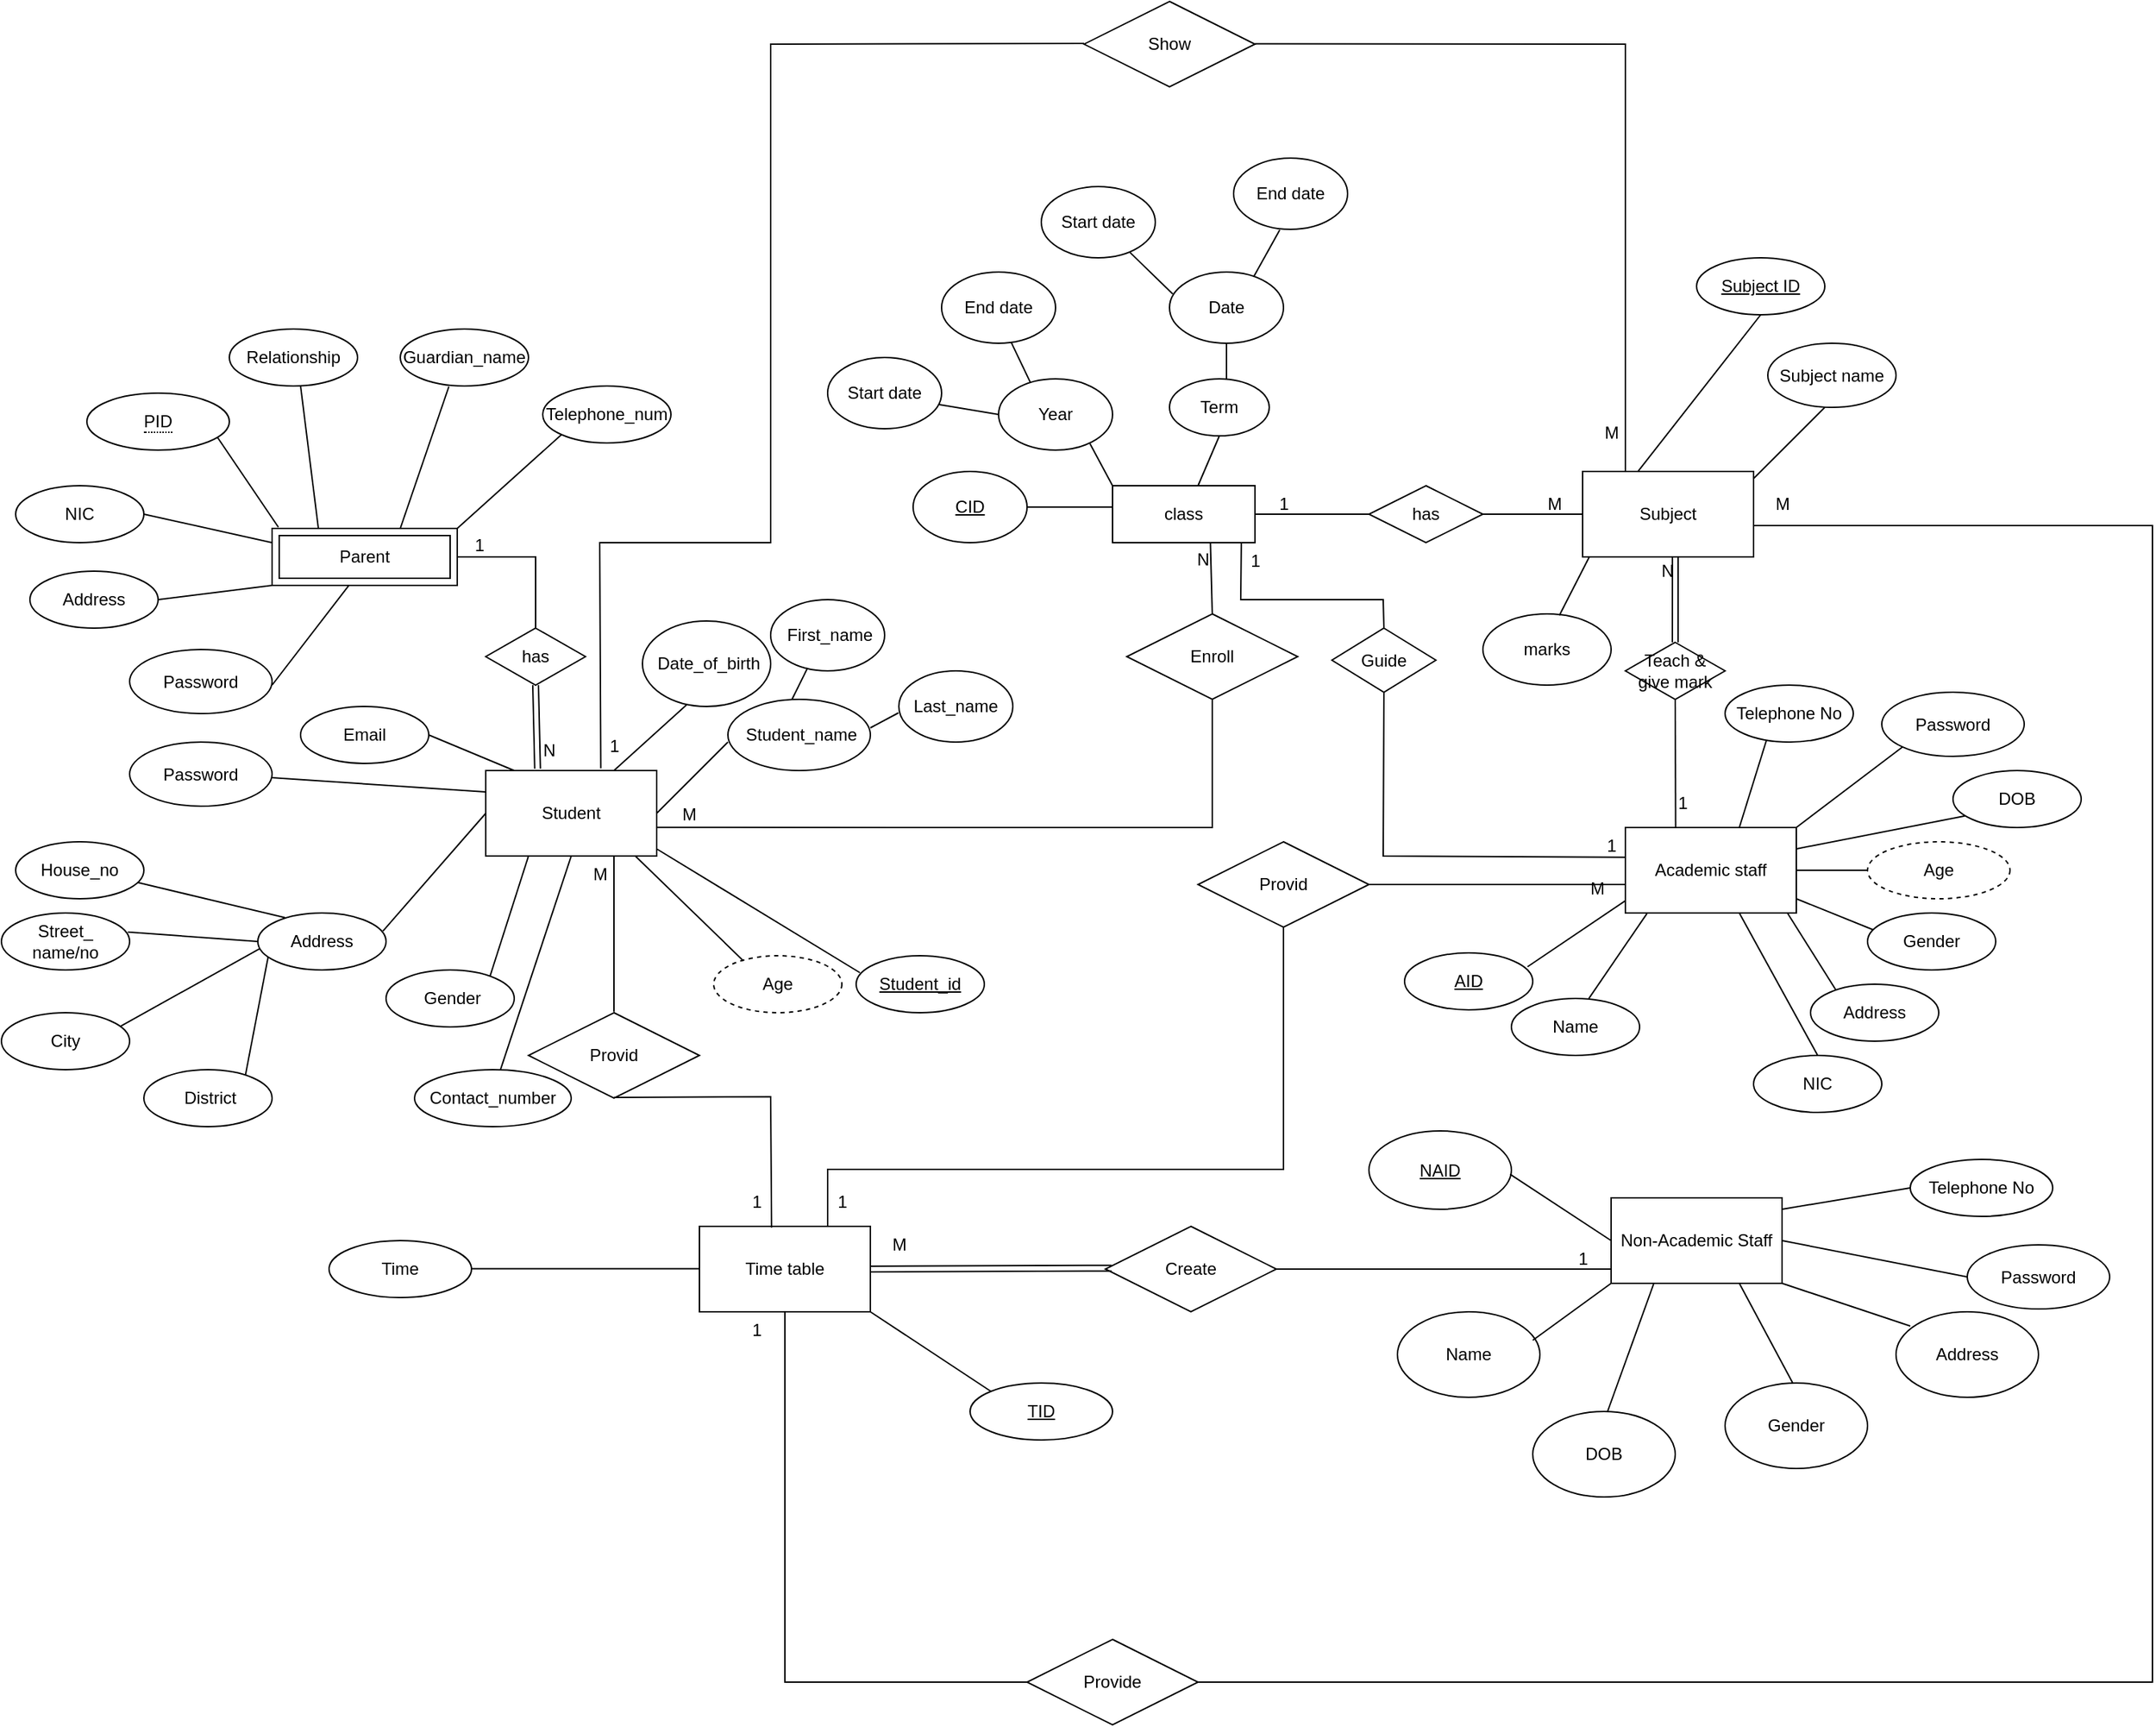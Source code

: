 <mxfile version="24.0.7" type="device">
  <diagram name="Page-1" id="YW4kbduUACCd_ylAxfzm">
    <mxGraphModel dx="1827" dy="1706" grid="1" gridSize="10" guides="1" tooltips="1" connect="1" arrows="1" fold="1" page="1" pageScale="1" pageWidth="827" pageHeight="1169" math="0" shadow="0">
      <root>
        <mxCell id="0" />
        <mxCell id="1" parent="0" />
        <mxCell id="uYVosKpST3AzjdCSCV1S-1" value="Student" style="rounded=0;whiteSpace=wrap;html=1;" parent="1" vertex="1">
          <mxGeometry x="160" y="280" width="120" height="60" as="geometry" />
        </mxCell>
        <mxCell id="uYVosKpST3AzjdCSCV1S-2" value="&amp;nbsp;Date_of_birth" style="ellipse;whiteSpace=wrap;html=1;" parent="1" vertex="1">
          <mxGeometry x="270" y="175" width="90" height="60" as="geometry" />
        </mxCell>
        <mxCell id="uYVosKpST3AzjdCSCV1S-3" value="&amp;nbsp;Student_name" style="ellipse;whiteSpace=wrap;html=1;" parent="1" vertex="1">
          <mxGeometry x="330" y="230" width="100" height="50" as="geometry" />
        </mxCell>
        <mxCell id="uYVosKpST3AzjdCSCV1S-4" value="&amp;nbsp;First_name" style="ellipse;whiteSpace=wrap;html=1;" parent="1" vertex="1">
          <mxGeometry x="360" y="160" width="80" height="50" as="geometry" />
        </mxCell>
        <mxCell id="uYVosKpST3AzjdCSCV1S-5" value=" Last_name" style="ellipse;whiteSpace=wrap;html=1;" parent="1" vertex="1">
          <mxGeometry x="450" y="210" width="80" height="50" as="geometry" />
        </mxCell>
        <mxCell id="uYVosKpST3AzjdCSCV1S-6" value="&lt;u&gt;Student_id&lt;/u&gt;" style="ellipse;whiteSpace=wrap;html=1;" parent="1" vertex="1">
          <mxGeometry x="420" y="410" width="90" height="40" as="geometry" />
        </mxCell>
        <mxCell id="uYVosKpST3AzjdCSCV1S-7" value=" Age" style="ellipse;whiteSpace=wrap;html=1;align=center;dashed=1;" parent="1" vertex="1">
          <mxGeometry x="320" y="410" width="90" height="40" as="geometry" />
        </mxCell>
        <mxCell id="uYVosKpST3AzjdCSCV1S-9" value=" Contact_number" style="ellipse;whiteSpace=wrap;html=1;" parent="1" vertex="1">
          <mxGeometry x="110" y="490" width="110" height="40" as="geometry" />
        </mxCell>
        <mxCell id="uYVosKpST3AzjdCSCV1S-10" value="&amp;nbsp;Gender" style="ellipse;whiteSpace=wrap;html=1;" parent="1" vertex="1">
          <mxGeometry x="90" y="420" width="90" height="40" as="geometry" />
        </mxCell>
        <mxCell id="uYVosKpST3AzjdCSCV1S-11" value=" Address" style="ellipse;whiteSpace=wrap;html=1;" parent="1" vertex="1">
          <mxGeometry y="380" width="90" height="40" as="geometry" />
        </mxCell>
        <mxCell id="uYVosKpST3AzjdCSCV1S-12" value="Email" style="ellipse;whiteSpace=wrap;html=1;" parent="1" vertex="1">
          <mxGeometry x="30" y="235" width="90" height="40" as="geometry" />
        </mxCell>
        <mxCell id="uYVosKpST3AzjdCSCV1S-13" value="&amp;nbsp;District" style="ellipse;whiteSpace=wrap;html=1;" parent="1" vertex="1">
          <mxGeometry x="-80" y="490" width="90" height="40" as="geometry" />
        </mxCell>
        <mxCell id="uYVosKpST3AzjdCSCV1S-14" value=" City" style="ellipse;whiteSpace=wrap;html=1;" parent="1" vertex="1">
          <mxGeometry x="-180" y="450" width="90" height="40" as="geometry" />
        </mxCell>
        <mxCell id="uYVosKpST3AzjdCSCV1S-15" value="  Street_&lt;br/&gt; name/no" style="ellipse;whiteSpace=wrap;html=1;" parent="1" vertex="1">
          <mxGeometry x="-180" y="380" width="90" height="40" as="geometry" />
        </mxCell>
        <mxCell id="uYVosKpST3AzjdCSCV1S-16" value="  House_no" style="ellipse;whiteSpace=wrap;html=1;" parent="1" vertex="1">
          <mxGeometry x="-170" y="330" width="90" height="40" as="geometry" />
        </mxCell>
        <mxCell id="uYVosKpST3AzjdCSCV1S-17" value="" style="endArrow=none;html=1;rounded=0;" parent="1" edge="1">
          <mxGeometry width="50" height="50" relative="1" as="geometry">
            <mxPoint x="280" y="310" as="sourcePoint" />
            <mxPoint x="330" y="260" as="targetPoint" />
          </mxGeometry>
        </mxCell>
        <mxCell id="uYVosKpST3AzjdCSCV1S-18" value="" style="endArrow=none;html=1;rounded=0;entryX=0.324;entryY=0.959;entryDx=0;entryDy=0;entryPerimeter=0;" parent="1" target="uYVosKpST3AzjdCSCV1S-4" edge="1">
          <mxGeometry width="50" height="50" relative="1" as="geometry">
            <mxPoint x="375" y="230" as="sourcePoint" />
            <mxPoint x="425" y="180" as="targetPoint" />
          </mxGeometry>
        </mxCell>
        <mxCell id="uYVosKpST3AzjdCSCV1S-19" value="" style="endArrow=none;html=1;rounded=0;entryX=-0.004;entryY=0.59;entryDx=0;entryDy=0;entryPerimeter=0;" parent="1" target="uYVosKpST3AzjdCSCV1S-5" edge="1">
          <mxGeometry width="50" height="50" relative="1" as="geometry">
            <mxPoint x="430" y="250" as="sourcePoint" />
            <mxPoint x="480" y="200" as="targetPoint" />
            <Array as="points">
              <mxPoint x="430" y="250" />
            </Array>
          </mxGeometry>
        </mxCell>
        <mxCell id="uYVosKpST3AzjdCSCV1S-20" value="" style="endArrow=none;html=1;rounded=0;entryX=0.344;entryY=0.981;entryDx=0;entryDy=0;entryPerimeter=0;" parent="1" target="uYVosKpST3AzjdCSCV1S-2" edge="1">
          <mxGeometry width="50" height="50" relative="1" as="geometry">
            <mxPoint x="250" y="280" as="sourcePoint" />
            <mxPoint x="300" y="230" as="targetPoint" />
          </mxGeometry>
        </mxCell>
        <mxCell id="uYVosKpST3AzjdCSCV1S-21" value="" style="endArrow=none;html=1;rounded=0;entryX=0.029;entryY=0.297;entryDx=0;entryDy=0;entryPerimeter=0;" parent="1" target="uYVosKpST3AzjdCSCV1S-6" edge="1">
          <mxGeometry width="50" height="50" relative="1" as="geometry">
            <mxPoint x="280" y="335" as="sourcePoint" />
            <mxPoint x="330" y="285" as="targetPoint" />
          </mxGeometry>
        </mxCell>
        <mxCell id="uYVosKpST3AzjdCSCV1S-22" value="" style="endArrow=none;html=1;rounded=0;entryX=0.232;entryY=0.09;entryDx=0;entryDy=0;entryPerimeter=0;" parent="1" target="uYVosKpST3AzjdCSCV1S-7" edge="1">
          <mxGeometry width="50" height="50" relative="1" as="geometry">
            <mxPoint x="265" y="340" as="sourcePoint" />
            <mxPoint x="305" y="400" as="targetPoint" />
          </mxGeometry>
        </mxCell>
        <mxCell id="uYVosKpST3AzjdCSCV1S-23" value="" style="endArrow=none;html=1;rounded=0;entryX=0.548;entryY=0.004;entryDx=0;entryDy=0;entryPerimeter=0;" parent="1" target="uYVosKpST3AzjdCSCV1S-9" edge="1">
          <mxGeometry width="50" height="50" relative="1" as="geometry">
            <mxPoint x="220" y="340" as="sourcePoint" />
            <mxPoint x="270" y="290" as="targetPoint" />
          </mxGeometry>
        </mxCell>
        <mxCell id="uYVosKpST3AzjdCSCV1S-25" value="" style="endArrow=none;html=1;rounded=0;entryX=0;entryY=0.5;entryDx=0;entryDy=0;exitX=0.976;exitY=0.317;exitDx=0;exitDy=0;exitPerimeter=0;" parent="1" source="uYVosKpST3AzjdCSCV1S-11" target="uYVosKpST3AzjdCSCV1S-1" edge="1">
          <mxGeometry width="50" height="50" relative="1" as="geometry">
            <mxPoint x="90" y="350" as="sourcePoint" />
            <mxPoint x="140" y="300" as="targetPoint" />
          </mxGeometry>
        </mxCell>
        <mxCell id="uYVosKpST3AzjdCSCV1S-26" value="" style="endArrow=none;html=1;rounded=0;exitX=0.812;exitY=0.103;exitDx=0;exitDy=0;exitPerimeter=0;" parent="1" source="uYVosKpST3AzjdCSCV1S-10" edge="1">
          <mxGeometry width="50" height="50" relative="1" as="geometry">
            <mxPoint x="140" y="390" as="sourcePoint" />
            <mxPoint x="190" y="340" as="targetPoint" />
          </mxGeometry>
        </mxCell>
        <mxCell id="uYVosKpST3AzjdCSCV1S-27" value="" style="endArrow=none;html=1;rounded=0;entryX=1;entryY=0.5;entryDx=0;entryDy=0;" parent="1" target="uYVosKpST3AzjdCSCV1S-12" edge="1">
          <mxGeometry width="50" height="50" relative="1" as="geometry">
            <mxPoint x="180" y="280" as="sourcePoint" />
            <mxPoint x="230" y="230" as="targetPoint" />
          </mxGeometry>
        </mxCell>
        <mxCell id="uYVosKpST3AzjdCSCV1S-28" value="" style="endArrow=none;html=1;rounded=0;exitX=0.792;exitY=0.099;exitDx=0;exitDy=0;exitPerimeter=0;entryX=0.08;entryY=0.774;entryDx=0;entryDy=0;entryPerimeter=0;" parent="1" source="uYVosKpST3AzjdCSCV1S-13" target="uYVosKpST3AzjdCSCV1S-11" edge="1">
          <mxGeometry width="50" height="50" relative="1" as="geometry">
            <mxPoint x="-30" y="420" as="sourcePoint" />
            <mxPoint x="20" y="370" as="targetPoint" />
          </mxGeometry>
        </mxCell>
        <mxCell id="uYVosKpST3AzjdCSCV1S-29" value="" style="endArrow=none;html=1;rounded=0;entryX=0.012;entryY=0.631;entryDx=0;entryDy=0;entryPerimeter=0;exitX=0.931;exitY=0.235;exitDx=0;exitDy=0;exitPerimeter=0;" parent="1" source="uYVosKpST3AzjdCSCV1S-14" target="uYVosKpST3AzjdCSCV1S-11" edge="1">
          <mxGeometry width="50" height="50" relative="1" as="geometry">
            <mxPoint x="-70" y="400" as="sourcePoint" />
            <mxPoint x="-20" y="350" as="targetPoint" />
          </mxGeometry>
        </mxCell>
        <mxCell id="uYVosKpST3AzjdCSCV1S-31" value="" style="endArrow=none;html=1;rounded=0;entryX=0.212;entryY=0.082;entryDx=0;entryDy=0;entryPerimeter=0;exitX=0.949;exitY=0.713;exitDx=0;exitDy=0;exitPerimeter=0;" parent="1" source="uYVosKpST3AzjdCSCV1S-16" target="uYVosKpST3AzjdCSCV1S-11" edge="1">
          <mxGeometry width="50" height="50" relative="1" as="geometry">
            <mxPoint x="-20" y="300" as="sourcePoint" />
            <mxPoint x="30" y="250" as="targetPoint" />
          </mxGeometry>
        </mxCell>
        <mxCell id="uYVosKpST3AzjdCSCV1S-32" value="Parent" style="shape=ext;margin=3;double=1;whiteSpace=wrap;html=1;align=center;" parent="1" vertex="1">
          <mxGeometry x="10" y="110" width="130" height="40" as="geometry" />
        </mxCell>
        <mxCell id="uYVosKpST3AzjdCSCV1S-33" value=" Address" style="ellipse;whiteSpace=wrap;html=1;" parent="1" vertex="1">
          <mxGeometry x="-160" y="140" width="90" height="40" as="geometry" />
        </mxCell>
        <mxCell id="uYVosKpST3AzjdCSCV1S-34" value=" NIC" style="ellipse;whiteSpace=wrap;html=1;" parent="1" vertex="1">
          <mxGeometry x="-170" y="80" width="90" height="40" as="geometry" />
        </mxCell>
        <mxCell id="uYVosKpST3AzjdCSCV1S-36" value=" Relationship" style="ellipse;whiteSpace=wrap;html=1;" parent="1" vertex="1">
          <mxGeometry x="-20" y="-30" width="90" height="40" as="geometry" />
        </mxCell>
        <mxCell id="uYVosKpST3AzjdCSCV1S-37" value=" Guardian_name" style="ellipse;whiteSpace=wrap;html=1;" parent="1" vertex="1">
          <mxGeometry x="100" y="-30" width="90" height="40" as="geometry" />
        </mxCell>
        <mxCell id="uYVosKpST3AzjdCSCV1S-38" value=" Telephone_num" style="ellipse;whiteSpace=wrap;html=1;" parent="1" vertex="1">
          <mxGeometry x="200" y="10" width="90" height="40" as="geometry" />
        </mxCell>
        <mxCell id="uYVosKpST3AzjdCSCV1S-39" value="" style="endArrow=none;html=1;rounded=0;entryX=0;entryY=1;entryDx=0;entryDy=0;" parent="1" target="uYVosKpST3AzjdCSCV1S-32" edge="1">
          <mxGeometry width="50" height="50" relative="1" as="geometry">
            <mxPoint x="-70" y="160" as="sourcePoint" />
            <mxPoint x="-20" y="110" as="targetPoint" />
          </mxGeometry>
        </mxCell>
        <mxCell id="uYVosKpST3AzjdCSCV1S-40" value="" style="endArrow=none;html=1;rounded=0;entryX=0;entryY=0.25;entryDx=0;entryDy=0;" parent="1" target="uYVosKpST3AzjdCSCV1S-32" edge="1">
          <mxGeometry width="50" height="50" relative="1" as="geometry">
            <mxPoint x="-80" y="100" as="sourcePoint" />
            <mxPoint x="-30" y="50" as="targetPoint" />
          </mxGeometry>
        </mxCell>
        <mxCell id="uYVosKpST3AzjdCSCV1S-41" value="" style="endArrow=none;html=1;rounded=0;entryX=0.034;entryY=-0.022;entryDx=0;entryDy=0;entryPerimeter=0;exitX=0.907;exitY=0.741;exitDx=0;exitDy=0;exitPerimeter=0;" parent="1" target="uYVosKpST3AzjdCSCV1S-32" edge="1" source="gN2tiasaSfKQ29LLUgoF-8">
          <mxGeometry width="50" height="50" relative="1" as="geometry">
            <mxPoint x="-20" y="40" as="sourcePoint" />
            <mxPoint x="30" y="-10" as="targetPoint" />
          </mxGeometry>
        </mxCell>
        <mxCell id="uYVosKpST3AzjdCSCV1S-42" value="" style="endArrow=none;html=1;rounded=0;entryX=0.25;entryY=0;entryDx=0;entryDy=0;" parent="1" target="uYVosKpST3AzjdCSCV1S-32" edge="1">
          <mxGeometry width="50" height="50" relative="1" as="geometry">
            <mxPoint x="30" y="10" as="sourcePoint" />
            <mxPoint x="80" y="-40" as="targetPoint" />
          </mxGeometry>
        </mxCell>
        <mxCell id="uYVosKpST3AzjdCSCV1S-43" value="" style="endArrow=none;html=1;rounded=0;entryX=0.379;entryY=1.009;entryDx=0;entryDy=0;entryPerimeter=0;" parent="1" target="uYVosKpST3AzjdCSCV1S-37" edge="1">
          <mxGeometry width="50" height="50" relative="1" as="geometry">
            <mxPoint x="100" y="110" as="sourcePoint" />
            <mxPoint x="150" y="60" as="targetPoint" />
          </mxGeometry>
        </mxCell>
        <mxCell id="uYVosKpST3AzjdCSCV1S-44" value="" style="endArrow=none;html=1;rounded=0;entryX=0;entryY=1;entryDx=0;entryDy=0;" parent="1" target="uYVosKpST3AzjdCSCV1S-38" edge="1">
          <mxGeometry width="50" height="50" relative="1" as="geometry">
            <mxPoint x="140" y="110" as="sourcePoint" />
            <mxPoint x="190" y="60" as="targetPoint" />
          </mxGeometry>
        </mxCell>
        <mxCell id="uYVosKpST3AzjdCSCV1S-45" value="has" style="shape=rhombus;perimeter=rhombusPerimeter;whiteSpace=wrap;html=1;align=center;" parent="1" vertex="1">
          <mxGeometry x="160" y="180" width="70" height="40" as="geometry" />
        </mxCell>
        <mxCell id="uYVosKpST3AzjdCSCV1S-46" value="" style="endArrow=none;html=1;rounded=0;entryX=1;entryY=0.5;entryDx=0;entryDy=0;exitX=0.5;exitY=0;exitDx=0;exitDy=0;" parent="1" source="uYVosKpST3AzjdCSCV1S-45" target="uYVosKpST3AzjdCSCV1S-32" edge="1">
          <mxGeometry relative="1" as="geometry">
            <mxPoint x="340" y="130" as="sourcePoint" />
            <mxPoint x="210" y="200" as="targetPoint" />
            <Array as="points">
              <mxPoint x="195" y="130" />
            </Array>
          </mxGeometry>
        </mxCell>
        <mxCell id="uYVosKpST3AzjdCSCV1S-47" value="1" style="resizable=0;html=1;whiteSpace=wrap;align=right;verticalAlign=bottom;" parent="uYVosKpST3AzjdCSCV1S-46" connectable="0" vertex="1">
          <mxGeometry x="1" relative="1" as="geometry">
            <mxPoint x="20" as="offset" />
          </mxGeometry>
        </mxCell>
        <mxCell id="uYVosKpST3AzjdCSCV1S-48" value="" style="shape=link;html=1;rounded=0;entryX=0.303;entryY=-0.021;entryDx=0;entryDy=0;entryPerimeter=0;exitX=0.5;exitY=1;exitDx=0;exitDy=0;" parent="1" source="uYVosKpST3AzjdCSCV1S-45" target="uYVosKpST3AzjdCSCV1S-1" edge="1">
          <mxGeometry relative="1" as="geometry">
            <mxPoint x="190" y="220" as="sourcePoint" />
            <mxPoint x="350" y="220" as="targetPoint" />
          </mxGeometry>
        </mxCell>
        <mxCell id="uYVosKpST3AzjdCSCV1S-49" value="N" style="resizable=0;html=1;whiteSpace=wrap;align=right;verticalAlign=bottom;" parent="uYVosKpST3AzjdCSCV1S-48" connectable="0" vertex="1">
          <mxGeometry x="1" relative="1" as="geometry">
            <mxPoint x="14" y="-4" as="offset" />
          </mxGeometry>
        </mxCell>
        <mxCell id="uYVosKpST3AzjdCSCV1S-80" value="" style="endArrow=none;html=1;rounded=0;entryX=0;entryY=0.5;entryDx=0;entryDy=0;exitX=0.986;exitY=0.334;exitDx=0;exitDy=0;exitPerimeter=0;" parent="1" source="uYVosKpST3AzjdCSCV1S-15" target="uYVosKpST3AzjdCSCV1S-11" edge="1">
          <mxGeometry width="50" height="50" relative="1" as="geometry">
            <mxPoint x="-90" y="400" as="sourcePoint" />
            <mxPoint x="-40" y="350" as="targetPoint" />
          </mxGeometry>
        </mxCell>
        <mxCell id="uYVosKpST3AzjdCSCV1S-107" value="class" style="whiteSpace=wrap;html=1;align=center;" parent="1" vertex="1">
          <mxGeometry x="600" y="80" width="100" height="40" as="geometry" />
        </mxCell>
        <mxCell id="uYVosKpST3AzjdCSCV1S-108" value="&lt;u&gt;CID&lt;/u&gt;" style="ellipse;whiteSpace=wrap;html=1;" parent="1" vertex="1">
          <mxGeometry x="460" y="70" width="80" height="50" as="geometry" />
        </mxCell>
        <mxCell id="uYVosKpST3AzjdCSCV1S-109" value="Year" style="ellipse;whiteSpace=wrap;html=1;" parent="1" vertex="1">
          <mxGeometry x="520" y="5" width="80" height="50" as="geometry" />
        </mxCell>
        <mxCell id="uYVosKpST3AzjdCSCV1S-110" value="Start date" style="ellipse;whiteSpace=wrap;html=1;" parent="1" vertex="1">
          <mxGeometry x="400" y="-10" width="80" height="50" as="geometry" />
        </mxCell>
        <mxCell id="uYVosKpST3AzjdCSCV1S-111" value="End date" style="ellipse;whiteSpace=wrap;html=1;" parent="1" vertex="1">
          <mxGeometry x="480" y="-70" width="80" height="50" as="geometry" />
        </mxCell>
        <mxCell id="uYVosKpST3AzjdCSCV1S-112" value="" style="line;strokeWidth=1;rotatable=0;dashed=0;labelPosition=right;align=left;verticalAlign=middle;spacingTop=0;spacingLeft=6;points=[];portConstraint=eastwest;" parent="1" vertex="1">
          <mxGeometry x="540" y="90" width="60" height="10" as="geometry" />
        </mxCell>
        <mxCell id="uYVosKpST3AzjdCSCV1S-113" value="" style="endArrow=none;html=1;rounded=0;entryX=0.802;entryY=0.91;entryDx=0;entryDy=0;entryPerimeter=0;" parent="1" target="uYVosKpST3AzjdCSCV1S-109" edge="1">
          <mxGeometry width="50" height="50" relative="1" as="geometry">
            <mxPoint x="600" y="80" as="sourcePoint" />
            <mxPoint x="650" y="30" as="targetPoint" />
          </mxGeometry>
        </mxCell>
        <mxCell id="uYVosKpST3AzjdCSCV1S-114" value="" style="endArrow=none;html=1;rounded=0;entryX=0.976;entryY=0.66;entryDx=0;entryDy=0;entryPerimeter=0;" parent="1" target="uYVosKpST3AzjdCSCV1S-110" edge="1">
          <mxGeometry width="50" height="50" relative="1" as="geometry">
            <mxPoint x="520" y="30" as="sourcePoint" />
            <mxPoint x="570" y="-20" as="targetPoint" />
          </mxGeometry>
        </mxCell>
        <mxCell id="uYVosKpST3AzjdCSCV1S-115" value="" style="endArrow=none;html=1;rounded=0;entryX=0.609;entryY=0.981;entryDx=0;entryDy=0;entryPerimeter=0;exitX=0.277;exitY=0.044;exitDx=0;exitDy=0;exitPerimeter=0;" parent="1" source="uYVosKpST3AzjdCSCV1S-109" target="uYVosKpST3AzjdCSCV1S-111" edge="1">
          <mxGeometry width="50" height="50" relative="1" as="geometry">
            <mxPoint x="540" y="10" as="sourcePoint" />
            <mxPoint x="590" y="-40" as="targetPoint" />
          </mxGeometry>
        </mxCell>
        <mxCell id="uYVosKpST3AzjdCSCV1S-116" value="Enroll" style="shape=rhombus;perimeter=rhombusPerimeter;whiteSpace=wrap;html=1;align=center;" parent="1" vertex="1">
          <mxGeometry x="610" y="170" width="120" height="60" as="geometry" />
        </mxCell>
        <mxCell id="uYVosKpST3AzjdCSCV1S-117" value="" style="endArrow=none;html=1;rounded=0;entryX=0.687;entryY=0.997;entryDx=0;entryDy=0;entryPerimeter=0;exitX=0.5;exitY=0;exitDx=0;exitDy=0;" parent="1" source="uYVosKpST3AzjdCSCV1S-116" target="uYVosKpST3AzjdCSCV1S-107" edge="1">
          <mxGeometry relative="1" as="geometry">
            <mxPoint x="667" y="170" as="sourcePoint" />
            <mxPoint x="827" y="170" as="targetPoint" />
          </mxGeometry>
        </mxCell>
        <mxCell id="uYVosKpST3AzjdCSCV1S-118" value="N" style="resizable=0;html=1;whiteSpace=wrap;align=right;verticalAlign=bottom;" parent="uYVosKpST3AzjdCSCV1S-117" connectable="0" vertex="1">
          <mxGeometry x="1" relative="1" as="geometry">
            <mxPoint x="1" y="20" as="offset" />
          </mxGeometry>
        </mxCell>
        <mxCell id="uYVosKpST3AzjdCSCV1S-119" value="" style="endArrow=none;html=1;rounded=0;entryX=0.998;entryY=0.665;entryDx=0;entryDy=0;entryPerimeter=0;" parent="1" target="uYVosKpST3AzjdCSCV1S-1" edge="1">
          <mxGeometry relative="1" as="geometry">
            <mxPoint x="670" y="229.53" as="sourcePoint" />
            <mxPoint x="670" y="340" as="targetPoint" />
            <Array as="points">
              <mxPoint x="670" y="320" />
            </Array>
          </mxGeometry>
        </mxCell>
        <mxCell id="uYVosKpST3AzjdCSCV1S-120" value="M" style="resizable=0;html=1;whiteSpace=wrap;align=right;verticalAlign=bottom;" parent="uYVosKpST3AzjdCSCV1S-119" connectable="0" vertex="1">
          <mxGeometry x="1" relative="1" as="geometry">
            <mxPoint x="30" as="offset" />
          </mxGeometry>
        </mxCell>
        <mxCell id="uYVosKpST3AzjdCSCV1S-121" value="Subject" style="rounded=0;whiteSpace=wrap;html=1;" parent="1" vertex="1">
          <mxGeometry x="930" y="70" width="120" height="60" as="geometry" />
        </mxCell>
        <mxCell id="uYVosKpST3AzjdCSCV1S-123" value="&lt;u&gt;Subject ID&lt;/u&gt;" style="ellipse;whiteSpace=wrap;html=1;" parent="1" vertex="1">
          <mxGeometry x="1010" y="-80" width="90" height="40" as="geometry" />
        </mxCell>
        <mxCell id="uYVosKpST3AzjdCSCV1S-124" value="Subject name" style="ellipse;whiteSpace=wrap;html=1;" parent="1" vertex="1">
          <mxGeometry x="1060" y="-20" width="90" height="45" as="geometry" />
        </mxCell>
        <mxCell id="uYVosKpST3AzjdCSCV1S-125" value="Term" style="ellipse;whiteSpace=wrap;html=1;" parent="1" vertex="1">
          <mxGeometry x="640" y="5" width="70" height="40" as="geometry" />
        </mxCell>
        <mxCell id="uYVosKpST3AzjdCSCV1S-126" value="" style="endArrow=none;html=1;rounded=0;entryX=0.5;entryY=1;entryDx=0;entryDy=0;" parent="1" target="uYVosKpST3AzjdCSCV1S-125" edge="1">
          <mxGeometry width="50" height="50" relative="1" as="geometry">
            <mxPoint x="660" y="80" as="sourcePoint" />
            <mxPoint x="710" y="30" as="targetPoint" />
          </mxGeometry>
        </mxCell>
        <mxCell id="uYVosKpST3AzjdCSCV1S-127" value="Date" style="ellipse;whiteSpace=wrap;html=1;" parent="1" vertex="1">
          <mxGeometry x="640" y="-70" width="80" height="50" as="geometry" />
        </mxCell>
        <mxCell id="uYVosKpST3AzjdCSCV1S-128" value="Start date" style="ellipse;whiteSpace=wrap;html=1;" parent="1" vertex="1">
          <mxGeometry x="550" y="-130" width="80" height="50" as="geometry" />
        </mxCell>
        <mxCell id="uYVosKpST3AzjdCSCV1S-129" value="End date" style="ellipse;whiteSpace=wrap;html=1;" parent="1" vertex="1">
          <mxGeometry x="685" y="-150" width="80" height="50" as="geometry" />
        </mxCell>
        <mxCell id="uYVosKpST3AzjdCSCV1S-130" value="" style="endArrow=none;html=1;rounded=0;entryX=0.5;entryY=1;entryDx=0;entryDy=0;" parent="1" target="uYVosKpST3AzjdCSCV1S-127" edge="1">
          <mxGeometry width="50" height="50" relative="1" as="geometry">
            <mxPoint x="680" y="5" as="sourcePoint" />
            <mxPoint x="730" y="-45" as="targetPoint" />
          </mxGeometry>
        </mxCell>
        <mxCell id="uYVosKpST3AzjdCSCV1S-131" value="" style="endArrow=none;html=1;rounded=0;entryX=0.405;entryY=1.008;entryDx=0;entryDy=0;entryPerimeter=0;exitX=0.738;exitY=0.068;exitDx=0;exitDy=0;exitPerimeter=0;" parent="1" source="uYVosKpST3AzjdCSCV1S-127" target="uYVosKpST3AzjdCSCV1S-129" edge="1">
          <mxGeometry width="50" height="50" relative="1" as="geometry">
            <mxPoint x="700" y="-70" as="sourcePoint" />
            <mxPoint x="750" y="-120" as="targetPoint" />
          </mxGeometry>
        </mxCell>
        <mxCell id="uYVosKpST3AzjdCSCV1S-133" value="" style="endArrow=none;html=1;rounded=0;entryX=0.776;entryY=0.921;entryDx=0;entryDy=0;entryPerimeter=0;exitX=0.028;exitY=0.308;exitDx=0;exitDy=0;exitPerimeter=0;" parent="1" source="uYVosKpST3AzjdCSCV1S-127" target="uYVosKpST3AzjdCSCV1S-128" edge="1">
          <mxGeometry width="50" height="50" relative="1" as="geometry">
            <mxPoint x="640" y="-50" as="sourcePoint" />
            <mxPoint x="690" y="-100" as="targetPoint" />
          </mxGeometry>
        </mxCell>
        <mxCell id="uYVosKpST3AzjdCSCV1S-134" value="" style="endArrow=none;html=1;rounded=0;exitX=0.325;exitY=-0.003;exitDx=0;exitDy=0;exitPerimeter=0;entryX=0.5;entryY=1;entryDx=0;entryDy=0;" parent="1" source="uYVosKpST3AzjdCSCV1S-121" edge="1" target="uYVosKpST3AzjdCSCV1S-123">
          <mxGeometry width="50" height="50" relative="1" as="geometry">
            <mxPoint x="970" y="65" as="sourcePoint" />
            <mxPoint x="970" y="5" as="targetPoint" />
          </mxGeometry>
        </mxCell>
        <mxCell id="uYVosKpST3AzjdCSCV1S-135" value="" style="endArrow=none;html=1;rounded=0;" parent="1" edge="1">
          <mxGeometry width="50" height="50" relative="1" as="geometry">
            <mxPoint x="1050" y="75" as="sourcePoint" />
            <mxPoint x="1100" y="25" as="targetPoint" />
          </mxGeometry>
        </mxCell>
        <mxCell id="uYVosKpST3AzjdCSCV1S-136" value="marks" style="ellipse;whiteSpace=wrap;html=1;" parent="1" vertex="1">
          <mxGeometry x="860" y="170" width="90" height="50" as="geometry" />
        </mxCell>
        <mxCell id="uYVosKpST3AzjdCSCV1S-137" value="" style="endArrow=none;html=1;rounded=0;entryX=0.039;entryY=1;entryDx=0;entryDy=0;entryPerimeter=0;exitX=0.596;exitY=0.023;exitDx=0;exitDy=0;exitPerimeter=0;" parent="1" source="uYVosKpST3AzjdCSCV1S-136" target="uYVosKpST3AzjdCSCV1S-121" edge="1">
          <mxGeometry width="50" height="50" relative="1" as="geometry">
            <mxPoint x="980" y="180" as="sourcePoint" />
            <mxPoint x="1030" y="130" as="targetPoint" />
          </mxGeometry>
        </mxCell>
        <mxCell id="uYVosKpST3AzjdCSCV1S-138" value="Academic staff" style="rounded=0;whiteSpace=wrap;html=1;" parent="1" vertex="1">
          <mxGeometry x="960" y="320" width="120" height="60" as="geometry" />
        </mxCell>
        <mxCell id="uYVosKpST3AzjdCSCV1S-140" value="&lt;u&gt;AID&lt;/u&gt;" style="ellipse;whiteSpace=wrap;html=1;" parent="1" vertex="1">
          <mxGeometry x="805" y="408" width="90" height="40" as="geometry" />
        </mxCell>
        <mxCell id="uYVosKpST3AzjdCSCV1S-141" value="Name" style="ellipse;whiteSpace=wrap;html=1;" parent="1" vertex="1">
          <mxGeometry x="880" y="440" width="90" height="40" as="geometry" />
        </mxCell>
        <mxCell id="uYVosKpST3AzjdCSCV1S-143" value="NIC" style="ellipse;whiteSpace=wrap;html=1;" parent="1" vertex="1">
          <mxGeometry x="1050" y="480" width="90" height="40" as="geometry" />
        </mxCell>
        <mxCell id="uYVosKpST3AzjdCSCV1S-144" value="Address" style="ellipse;whiteSpace=wrap;html=1;" parent="1" vertex="1">
          <mxGeometry x="1090" y="430" width="90" height="40" as="geometry" />
        </mxCell>
        <mxCell id="uYVosKpST3AzjdCSCV1S-146" value="Gender" style="ellipse;whiteSpace=wrap;html=1;" parent="1" vertex="1">
          <mxGeometry x="1130" y="380" width="90" height="40" as="geometry" />
        </mxCell>
        <mxCell id="uYVosKpST3AzjdCSCV1S-147" value="Age" style="ellipse;whiteSpace=wrap;html=1;align=center;dashed=1;" parent="1" vertex="1">
          <mxGeometry x="1130" y="330" width="100" height="40" as="geometry" />
        </mxCell>
        <mxCell id="uYVosKpST3AzjdCSCV1S-148" value="Telephone No" style="ellipse;whiteSpace=wrap;html=1;" parent="1" vertex="1">
          <mxGeometry x="1030" y="220" width="90" height="40" as="geometry" />
        </mxCell>
        <mxCell id="uYVosKpST3AzjdCSCV1S-149" value="DOB" style="ellipse;whiteSpace=wrap;html=1;" parent="1" vertex="1">
          <mxGeometry x="1190" y="280" width="90" height="40" as="geometry" />
        </mxCell>
        <mxCell id="uYVosKpST3AzjdCSCV1S-150" value="" style="endArrow=none;html=1;rounded=0;entryX=0.001;entryY=0.855;entryDx=0;entryDy=0;entryPerimeter=0;exitX=0.959;exitY=0.244;exitDx=0;exitDy=0;exitPerimeter=0;" parent="1" target="uYVosKpST3AzjdCSCV1S-138" edge="1" source="uYVosKpST3AzjdCSCV1S-140">
          <mxGeometry relative="1" as="geometry">
            <mxPoint x="917" y="379.23" as="sourcePoint" />
            <mxPoint x="1077" y="379.23" as="targetPoint" />
          </mxGeometry>
        </mxCell>
        <mxCell id="uYVosKpST3AzjdCSCV1S-151" value="" style="endArrow=none;html=1;rounded=0;entryX=0.126;entryY=1.007;entryDx=0;entryDy=0;entryPerimeter=0;exitX=0.604;exitY=0.001;exitDx=0;exitDy=0;exitPerimeter=0;" parent="1" source="uYVosKpST3AzjdCSCV1S-141" target="uYVosKpST3AzjdCSCV1S-138" edge="1">
          <mxGeometry width="50" height="50" relative="1" as="geometry">
            <mxPoint x="940" y="440" as="sourcePoint" />
            <mxPoint x="990" y="390" as="targetPoint" />
            <Array as="points" />
          </mxGeometry>
        </mxCell>
        <mxCell id="uYVosKpST3AzjdCSCV1S-152" value="" style="endArrow=none;html=1;rounded=0;entryX=0.666;entryY=0.998;entryDx=0;entryDy=0;entryPerimeter=0;exitX=0.5;exitY=0;exitDx=0;exitDy=0;" parent="1" source="uYVosKpST3AzjdCSCV1S-143" target="uYVosKpST3AzjdCSCV1S-138" edge="1">
          <mxGeometry width="50" height="50" relative="1" as="geometry">
            <mxPoint x="1040" y="450" as="sourcePoint" />
            <mxPoint x="1090" y="400" as="targetPoint" />
          </mxGeometry>
        </mxCell>
        <mxCell id="uYVosKpST3AzjdCSCV1S-153" value="" style="endArrow=none;html=1;rounded=0;entryX=0.95;entryY=1.007;entryDx=0;entryDy=0;entryPerimeter=0;exitX=0.198;exitY=0.102;exitDx=0;exitDy=0;exitPerimeter=0;" parent="1" source="uYVosKpST3AzjdCSCV1S-144" target="uYVosKpST3AzjdCSCV1S-138" edge="1">
          <mxGeometry width="50" height="50" relative="1" as="geometry">
            <mxPoint x="1110" y="435" as="sourcePoint" />
            <mxPoint x="1160" y="385" as="targetPoint" />
          </mxGeometry>
        </mxCell>
        <mxCell id="uYVosKpST3AzjdCSCV1S-154" value="" style="endArrow=none;html=1;rounded=0;entryX=0;entryY=0.5;entryDx=0;entryDy=0;" parent="1" target="uYVosKpST3AzjdCSCV1S-147" edge="1">
          <mxGeometry width="50" height="50" relative="1" as="geometry">
            <mxPoint x="1080" y="350" as="sourcePoint" />
            <mxPoint x="1130" y="300" as="targetPoint" />
          </mxGeometry>
        </mxCell>
        <mxCell id="uYVosKpST3AzjdCSCV1S-155" value="" style="endArrow=none;html=1;rounded=0;entryX=0.043;entryY=0.294;entryDx=0;entryDy=0;entryPerimeter=0;" parent="1" target="uYVosKpST3AzjdCSCV1S-146" edge="1">
          <mxGeometry width="50" height="50" relative="1" as="geometry">
            <mxPoint x="1080" y="370" as="sourcePoint" />
            <mxPoint x="1130" y="320" as="targetPoint" />
          </mxGeometry>
        </mxCell>
        <mxCell id="uYVosKpST3AzjdCSCV1S-156" value="" style="endArrow=none;html=1;rounded=0;entryX=0.092;entryY=0.798;entryDx=0;entryDy=0;entryPerimeter=0;" parent="1" target="uYVosKpST3AzjdCSCV1S-149" edge="1">
          <mxGeometry width="50" height="50" relative="1" as="geometry">
            <mxPoint x="1080" y="335" as="sourcePoint" />
            <mxPoint x="1130" y="285" as="targetPoint" />
          </mxGeometry>
        </mxCell>
        <mxCell id="uYVosKpST3AzjdCSCV1S-157" value="" style="endArrow=none;html=1;rounded=0;entryX=0.323;entryY=0.965;entryDx=0;entryDy=0;entryPerimeter=0;" parent="1" target="uYVosKpST3AzjdCSCV1S-148" edge="1">
          <mxGeometry width="50" height="50" relative="1" as="geometry">
            <mxPoint x="1040" y="320" as="sourcePoint" />
            <mxPoint x="1090" y="270" as="targetPoint" />
          </mxGeometry>
        </mxCell>
        <mxCell id="uYVosKpST3AzjdCSCV1S-162" value="Teach &amp;amp;&lt;div&gt;give mark&lt;/div&gt;" style="shape=rhombus;perimeter=rhombusPerimeter;whiteSpace=wrap;html=1;align=center;" parent="1" vertex="1">
          <mxGeometry x="960" y="190" width="70" height="40" as="geometry" />
        </mxCell>
        <mxCell id="uYVosKpST3AzjdCSCV1S-163" value="" style="endArrow=none;html=1;rounded=0;entryX=0.5;entryY=1;entryDx=0;entryDy=0;exitX=0.294;exitY=0.003;exitDx=0;exitDy=0;exitPerimeter=0;" parent="1" source="uYVosKpST3AzjdCSCV1S-138" target="uYVosKpST3AzjdCSCV1S-162" edge="1">
          <mxGeometry width="50" height="50" relative="1" as="geometry">
            <mxPoint x="1000" y="320" as="sourcePoint" />
            <mxPoint x="1050" y="270" as="targetPoint" />
          </mxGeometry>
        </mxCell>
        <mxCell id="uYVosKpST3AzjdCSCV1S-165" value="has" style="shape=rhombus;perimeter=rhombusPerimeter;whiteSpace=wrap;html=1;align=center;" parent="1" vertex="1">
          <mxGeometry x="780" y="80" width="80" height="40" as="geometry" />
        </mxCell>
        <mxCell id="uYVosKpST3AzjdCSCV1S-166" value="" style="endArrow=none;html=1;rounded=0;entryX=0;entryY=0.5;entryDx=0;entryDy=0;" parent="1" target="uYVosKpST3AzjdCSCV1S-165" edge="1">
          <mxGeometry width="50" height="50" relative="1" as="geometry">
            <mxPoint x="700" y="100" as="sourcePoint" />
            <mxPoint x="750" y="50" as="targetPoint" />
          </mxGeometry>
        </mxCell>
        <mxCell id="uYVosKpST3AzjdCSCV1S-167" value="" style="endArrow=none;html=1;rounded=0;entryX=0;entryY=0.5;entryDx=0;entryDy=0;" parent="1" target="uYVosKpST3AzjdCSCV1S-121" edge="1">
          <mxGeometry width="50" height="50" relative="1" as="geometry">
            <mxPoint x="860" y="100" as="sourcePoint" />
            <mxPoint x="910" y="50" as="targetPoint" />
          </mxGeometry>
        </mxCell>
        <mxCell id="uYVosKpST3AzjdCSCV1S-168" value="1" style="text;html=1;align=center;verticalAlign=middle;resizable=0;points=[];autosize=1;strokeColor=none;fillColor=none;" parent="1" vertex="1">
          <mxGeometry x="985" y="288" width="30" height="30" as="geometry" />
        </mxCell>
        <mxCell id="uYVosKpST3AzjdCSCV1S-170" value="1" style="text;html=1;align=center;verticalAlign=middle;resizable=0;points=[];autosize=1;strokeColor=none;fillColor=none;" parent="1" vertex="1">
          <mxGeometry x="705" y="78" width="30" height="30" as="geometry" />
        </mxCell>
        <mxCell id="uYVosKpST3AzjdCSCV1S-171" value="M" style="text;html=1;align=center;verticalAlign=middle;resizable=0;points=[];autosize=1;strokeColor=none;fillColor=none;" parent="1" vertex="1">
          <mxGeometry x="895" y="78" width="30" height="30" as="geometry" />
        </mxCell>
        <mxCell id="uYVosKpST3AzjdCSCV1S-174" value="Guide" style="shape=rhombus;perimeter=rhombusPerimeter;whiteSpace=wrap;html=1;align=center;" parent="1" vertex="1">
          <mxGeometry x="754" y="180" width="73" height="45" as="geometry" />
        </mxCell>
        <mxCell id="uYVosKpST3AzjdCSCV1S-175" value="" style="endArrow=none;html=1;rounded=0;entryX=0.5;entryY=1;entryDx=0;entryDy=0;exitX=-0.004;exitY=0.347;exitDx=0;exitDy=0;exitPerimeter=0;" parent="1" source="uYVosKpST3AzjdCSCV1S-138" target="uYVosKpST3AzjdCSCV1S-174" edge="1">
          <mxGeometry width="50" height="50" relative="1" as="geometry">
            <mxPoint x="792" y="390" as="sourcePoint" />
            <mxPoint x="790" y="225" as="targetPoint" />
            <Array as="points">
              <mxPoint x="790" y="340" />
            </Array>
          </mxGeometry>
        </mxCell>
        <mxCell id="uYVosKpST3AzjdCSCV1S-176" value="" style="endArrow=none;html=1;rounded=0;exitX=0.5;exitY=0;exitDx=0;exitDy=0;entryX=0.904;entryY=1.008;entryDx=0;entryDy=0;entryPerimeter=0;" parent="1" source="uYVosKpST3AzjdCSCV1S-174" target="uYVosKpST3AzjdCSCV1S-107" edge="1">
          <mxGeometry width="50" height="50" relative="1" as="geometry">
            <mxPoint x="795" y="185" as="sourcePoint" />
            <mxPoint x="650" y="160" as="targetPoint" />
            <Array as="points">
              <mxPoint x="790" y="160" />
              <mxPoint x="690" y="160" />
            </Array>
          </mxGeometry>
        </mxCell>
        <mxCell id="uYVosKpST3AzjdCSCV1S-177" value="1" style="text;html=1;align=center;verticalAlign=middle;resizable=0;points=[];autosize=1;strokeColor=none;fillColor=none;" parent="1" vertex="1">
          <mxGeometry x="935" y="318" width="30" height="30" as="geometry" />
        </mxCell>
        <mxCell id="uYVosKpST3AzjdCSCV1S-178" value="1" style="text;html=1;align=center;verticalAlign=middle;resizable=0;points=[];autosize=1;strokeColor=none;fillColor=none;" parent="1" vertex="1">
          <mxGeometry x="685" y="118" width="30" height="30" as="geometry" />
        </mxCell>
        <mxCell id="uYVosKpST3AzjdCSCV1S-179" value="" style="shape=link;html=1;rounded=0;exitX=0.5;exitY=0;exitDx=0;exitDy=0;entryX=0.542;entryY=1.002;entryDx=0;entryDy=0;entryPerimeter=0;" parent="1" source="uYVosKpST3AzjdCSCV1S-162" target="uYVosKpST3AzjdCSCV1S-121" edge="1">
          <mxGeometry relative="1" as="geometry">
            <mxPoint x="830" y="132.82" as="sourcePoint" />
            <mxPoint x="990" y="132.82" as="targetPoint" />
          </mxGeometry>
        </mxCell>
        <mxCell id="uYVosKpST3AzjdCSCV1S-180" value="N" style="resizable=0;html=1;whiteSpace=wrap;align=right;verticalAlign=bottom;" parent="uYVosKpST3AzjdCSCV1S-179" connectable="0" vertex="1">
          <mxGeometry x="1" relative="1" as="geometry">
            <mxPoint y="18" as="offset" />
          </mxGeometry>
        </mxCell>
        <mxCell id="sS_7L0u-TkuIXS7oVzNz-1" value="Non-Academic Staff" style="rounded=0;whiteSpace=wrap;html=1;" parent="1" vertex="1">
          <mxGeometry x="950" y="580" width="120" height="60" as="geometry" />
        </mxCell>
        <mxCell id="sS_7L0u-TkuIXS7oVzNz-2" value="&lt;u&gt;NAID&lt;/u&gt;" style="ellipse;whiteSpace=wrap;html=1;" parent="1" vertex="1">
          <mxGeometry x="780" y="533" width="100" height="55" as="geometry" />
        </mxCell>
        <mxCell id="sS_7L0u-TkuIXS7oVzNz-3" value="Name" style="ellipse;whiteSpace=wrap;html=1;" parent="1" vertex="1">
          <mxGeometry x="800" y="660" width="100" height="60" as="geometry" />
        </mxCell>
        <mxCell id="sS_7L0u-TkuIXS7oVzNz-4" value="DOB" style="ellipse;whiteSpace=wrap;html=1;" parent="1" vertex="1">
          <mxGeometry x="895" y="730" width="100" height="60" as="geometry" />
        </mxCell>
        <mxCell id="sS_7L0u-TkuIXS7oVzNz-5" value="Gender&lt;span style=&quot;color: rgba(0, 0, 0, 0); font-family: monospace; font-size: 0px; text-align: start; text-wrap: nowrap;&quot;&gt;%3CmxGraphModel%3E%3Croot%3E%3CmxCell%20id%3D%220%22%2F%3E%3CmxCell%20id%3D%221%22%20parent%3D%220%22%2F%3E%3CmxCell%20id%3D%222%22%20value%3D%22Name%22%20style%3D%22ellipse%3BwhiteSpace%3Dwrap%3Bhtml%3D1%3B%22%20vertex%3D%221%22%20parent%3D%221%22%3E%3CmxGeometry%20x%3D%22800%22%20y%3D%22660%22%20width%3D%22100%22%20height%3D%2260%22%20as%3D%22geometry%22%2F%3E%3C%2FmxCell%3E%3C%2Froot%3E%3C%2FmxGraphModel%3E&lt;/span&gt;" style="ellipse;whiteSpace=wrap;html=1;" parent="1" vertex="1">
          <mxGeometry x="1030" y="710" width="100" height="60" as="geometry" />
        </mxCell>
        <mxCell id="sS_7L0u-TkuIXS7oVzNz-6" value="Address" style="ellipse;whiteSpace=wrap;html=1;" parent="1" vertex="1">
          <mxGeometry x="1150" y="660" width="100" height="60" as="geometry" />
        </mxCell>
        <mxCell id="sS_7L0u-TkuIXS7oVzNz-7" value="" style="endArrow=none;html=1;rounded=0;entryX=0;entryY=1;entryDx=0;entryDy=0;" parent="1" target="sS_7L0u-TkuIXS7oVzNz-1" edge="1">
          <mxGeometry width="50" height="50" relative="1" as="geometry">
            <mxPoint x="895" y="680" as="sourcePoint" />
            <mxPoint x="945" y="630" as="targetPoint" />
          </mxGeometry>
        </mxCell>
        <mxCell id="sS_7L0u-TkuIXS7oVzNz-8" value="" style="endArrow=none;html=1;rounded=0;entryX=0.25;entryY=1;entryDx=0;entryDy=0;" parent="1" target="sS_7L0u-TkuIXS7oVzNz-1" edge="1">
          <mxGeometry width="50" height="50" relative="1" as="geometry">
            <mxPoint x="947.5" y="730" as="sourcePoint" />
            <mxPoint x="1002.5" y="690" as="targetPoint" />
          </mxGeometry>
        </mxCell>
        <mxCell id="sS_7L0u-TkuIXS7oVzNz-9" value="" style="endArrow=none;html=1;rounded=0;entryX=0.75;entryY=1;entryDx=0;entryDy=0;" parent="1" target="sS_7L0u-TkuIXS7oVzNz-1" edge="1">
          <mxGeometry width="50" height="50" relative="1" as="geometry">
            <mxPoint x="1077.5" y="710" as="sourcePoint" />
            <mxPoint x="1132.5" y="670" as="targetPoint" />
          </mxGeometry>
        </mxCell>
        <mxCell id="sS_7L0u-TkuIXS7oVzNz-10" value="" style="endArrow=none;html=1;rounded=0;entryX=1;entryY=1;entryDx=0;entryDy=0;" parent="1" target="sS_7L0u-TkuIXS7oVzNz-1" edge="1">
          <mxGeometry width="50" height="50" relative="1" as="geometry">
            <mxPoint x="1160" y="670" as="sourcePoint" />
            <mxPoint x="1215" y="630" as="targetPoint" />
          </mxGeometry>
        </mxCell>
        <mxCell id="sS_7L0u-TkuIXS7oVzNz-11" value="" style="endArrow=none;html=1;rounded=0;entryX=0;entryY=0.5;entryDx=0;entryDy=0;exitX=0.991;exitY=0.554;exitDx=0;exitDy=0;exitPerimeter=0;" parent="1" target="sS_7L0u-TkuIXS7oVzNz-1" edge="1" source="sS_7L0u-TkuIXS7oVzNz-2">
          <mxGeometry width="50" height="50" relative="1" as="geometry">
            <mxPoint x="880" y="605" as="sourcePoint" />
            <mxPoint x="935" y="565" as="targetPoint" />
          </mxGeometry>
        </mxCell>
        <mxCell id="sS_7L0u-TkuIXS7oVzNz-17" value="Password" style="ellipse;whiteSpace=wrap;html=1;" parent="1" vertex="1">
          <mxGeometry x="-90" y="260" width="100" height="45" as="geometry" />
        </mxCell>
        <mxCell id="sS_7L0u-TkuIXS7oVzNz-18" value="" style="endArrow=none;html=1;rounded=0;entryX=0;entryY=0.25;entryDx=0;entryDy=0;" parent="1" target="uYVosKpST3AzjdCSCV1S-1" edge="1">
          <mxGeometry width="50" height="50" relative="1" as="geometry">
            <mxPoint x="10" y="285" as="sourcePoint" />
            <mxPoint x="60" y="235" as="targetPoint" />
          </mxGeometry>
        </mxCell>
        <mxCell id="sS_7L0u-TkuIXS7oVzNz-19" value="Password" style="ellipse;whiteSpace=wrap;html=1;" parent="1" vertex="1">
          <mxGeometry x="-90" y="195" width="100" height="45" as="geometry" />
        </mxCell>
        <mxCell id="sS_7L0u-TkuIXS7oVzNz-20" value="" style="endArrow=none;html=1;rounded=0;entryX=0.415;entryY=0.998;entryDx=0;entryDy=0;entryPerimeter=0;" parent="1" target="uYVosKpST3AzjdCSCV1S-32" edge="1">
          <mxGeometry width="50" height="50" relative="1" as="geometry">
            <mxPoint x="10" y="220" as="sourcePoint" />
            <mxPoint x="60" y="170" as="targetPoint" />
          </mxGeometry>
        </mxCell>
        <mxCell id="sS_7L0u-TkuIXS7oVzNz-21" value="Password" style="ellipse;whiteSpace=wrap;html=1;" parent="1" vertex="1">
          <mxGeometry x="1140" y="225" width="100" height="45" as="geometry" />
        </mxCell>
        <mxCell id="sS_7L0u-TkuIXS7oVzNz-22" value="" style="endArrow=none;html=1;rounded=0;entryX=0;entryY=1;entryDx=0;entryDy=0;" parent="1" target="sS_7L0u-TkuIXS7oVzNz-21" edge="1">
          <mxGeometry width="50" height="50" relative="1" as="geometry">
            <mxPoint x="1080" y="320" as="sourcePoint" />
            <mxPoint x="1130" y="270" as="targetPoint" />
          </mxGeometry>
        </mxCell>
        <mxCell id="sS_7L0u-TkuIXS7oVzNz-23" value="Password" style="ellipse;whiteSpace=wrap;html=1;" parent="1" vertex="1">
          <mxGeometry x="1200" y="613" width="100" height="45" as="geometry" />
        </mxCell>
        <mxCell id="sS_7L0u-TkuIXS7oVzNz-24" value="" style="endArrow=none;html=1;rounded=0;entryX=0;entryY=0.5;entryDx=0;entryDy=0;" parent="1" target="sS_7L0u-TkuIXS7oVzNz-23" edge="1">
          <mxGeometry width="50" height="50" relative="1" as="geometry">
            <mxPoint x="1070" y="610" as="sourcePoint" />
            <mxPoint x="1120" y="560" as="targetPoint" />
          </mxGeometry>
        </mxCell>
        <mxCell id="gN2tiasaSfKQ29LLUgoF-1" value="Time table" style="rounded=0;whiteSpace=wrap;html=1;" vertex="1" parent="1">
          <mxGeometry x="310" y="600" width="120" height="60" as="geometry" />
        </mxCell>
        <mxCell id="gN2tiasaSfKQ29LLUgoF-2" value="" style="endArrow=none;html=1;rounded=0;" edge="1" parent="1" target="gN2tiasaSfKQ29LLUgoF-3">
          <mxGeometry width="50" height="50" relative="1" as="geometry">
            <mxPoint x="1050" y="108" as="sourcePoint" />
            <mxPoint x="600" y="920" as="targetPoint" />
            <Array as="points">
              <mxPoint x="1330" y="108" />
              <mxPoint x="1330" y="920" />
            </Array>
          </mxGeometry>
        </mxCell>
        <mxCell id="gN2tiasaSfKQ29LLUgoF-3" value="Provide" style="shape=rhombus;perimeter=rhombusPerimeter;whiteSpace=wrap;html=1;align=center;" vertex="1" parent="1">
          <mxGeometry x="540" y="890" width="120" height="60" as="geometry" />
        </mxCell>
        <mxCell id="gN2tiasaSfKQ29LLUgoF-4" value="" style="endArrow=none;html=1;rounded=0;exitX=0.5;exitY=1;exitDx=0;exitDy=0;" edge="1" parent="1" source="gN2tiasaSfKQ29LLUgoF-1">
          <mxGeometry relative="1" as="geometry">
            <mxPoint x="80" y="920" as="sourcePoint" />
            <mxPoint x="540" y="920" as="targetPoint" />
            <Array as="points">
              <mxPoint x="370" y="920" />
            </Array>
          </mxGeometry>
        </mxCell>
        <mxCell id="gN2tiasaSfKQ29LLUgoF-6" value="Time" style="ellipse;whiteSpace=wrap;html=1;align=center;" vertex="1" parent="1">
          <mxGeometry x="50" y="610" width="100" height="40" as="geometry" />
        </mxCell>
        <mxCell id="gN2tiasaSfKQ29LLUgoF-7" value="" style="endArrow=none;html=1;rounded=0;" edge="1" parent="1">
          <mxGeometry relative="1" as="geometry">
            <mxPoint x="150" y="629.73" as="sourcePoint" />
            <mxPoint x="310" y="629.73" as="targetPoint" />
          </mxGeometry>
        </mxCell>
        <mxCell id="gN2tiasaSfKQ29LLUgoF-8" value="&lt;span style=&quot;border-bottom: 1px dotted&quot;&gt;PID&lt;/span&gt;" style="ellipse;whiteSpace=wrap;html=1;align=center;" vertex="1" parent="1">
          <mxGeometry x="-120" y="15" width="100" height="40" as="geometry" />
        </mxCell>
        <mxCell id="gN2tiasaSfKQ29LLUgoF-9" value="Create" style="shape=rhombus;perimeter=rhombusPerimeter;whiteSpace=wrap;html=1;align=center;" vertex="1" parent="1">
          <mxGeometry x="595" y="600" width="120" height="60" as="geometry" />
        </mxCell>
        <mxCell id="gN2tiasaSfKQ29LLUgoF-11" value="" style="shape=link;html=1;rounded=0;exitX=1;exitY=0.5;exitDx=0;exitDy=0;entryX=0.036;entryY=0.489;entryDx=0;entryDy=0;entryPerimeter=0;" edge="1" parent="1" source="gN2tiasaSfKQ29LLUgoF-1" target="gN2tiasaSfKQ29LLUgoF-9">
          <mxGeometry relative="1" as="geometry">
            <mxPoint x="435" y="629.41" as="sourcePoint" />
            <mxPoint x="595" y="629.41" as="targetPoint" />
          </mxGeometry>
        </mxCell>
        <mxCell id="gN2tiasaSfKQ29LLUgoF-13" value="" style="line;strokeWidth=1;rotatable=0;dashed=0;labelPosition=right;align=left;verticalAlign=middle;spacingTop=0;spacingLeft=6;points=[];portConstraint=eastwest;" vertex="1" parent="1">
          <mxGeometry x="715" y="625" width="235" height="10" as="geometry" />
        </mxCell>
        <mxCell id="gN2tiasaSfKQ29LLUgoF-14" value="1" style="text;html=1;align=center;verticalAlign=middle;resizable=0;points=[];autosize=1;strokeColor=none;fillColor=none;" vertex="1" parent="1">
          <mxGeometry x="915" y="608" width="30" height="30" as="geometry" />
        </mxCell>
        <mxCell id="gN2tiasaSfKQ29LLUgoF-15" value="M" style="text;html=1;align=center;verticalAlign=middle;resizable=0;points=[];autosize=1;strokeColor=none;fillColor=none;" vertex="1" parent="1">
          <mxGeometry x="435" y="598" width="30" height="30" as="geometry" />
        </mxCell>
        <mxCell id="gN2tiasaSfKQ29LLUgoF-16" value="Provid" style="shape=rhombus;perimeter=rhombusPerimeter;whiteSpace=wrap;html=1;align=center;" vertex="1" parent="1">
          <mxGeometry x="660" y="330" width="120" height="60" as="geometry" />
        </mxCell>
        <mxCell id="gN2tiasaSfKQ29LLUgoF-17" value="" style="endArrow=none;html=1;rounded=0;entryX=0.5;entryY=1;entryDx=0;entryDy=0;" edge="1" parent="1" target="gN2tiasaSfKQ29LLUgoF-16">
          <mxGeometry relative="1" as="geometry">
            <mxPoint x="400" y="600" as="sourcePoint" />
            <mxPoint x="930" y="560" as="targetPoint" />
            <Array as="points">
              <mxPoint x="400" y="560" />
              <mxPoint x="720" y="560" />
            </Array>
          </mxGeometry>
        </mxCell>
        <mxCell id="gN2tiasaSfKQ29LLUgoF-18" value="" style="line;strokeWidth=1;rotatable=0;dashed=0;labelPosition=right;align=left;verticalAlign=middle;spacingTop=0;spacingLeft=6;points=[];portConstraint=eastwest;" vertex="1" parent="1">
          <mxGeometry x="780" y="355" width="180" height="10" as="geometry" />
        </mxCell>
        <mxCell id="gN2tiasaSfKQ29LLUgoF-19" value="Provid" style="shape=rhombus;perimeter=rhombusPerimeter;whiteSpace=wrap;html=1;align=center;" vertex="1" parent="1">
          <mxGeometry x="190" y="450" width="120" height="60" as="geometry" />
        </mxCell>
        <mxCell id="gN2tiasaSfKQ29LLUgoF-20" value="" style="endArrow=none;html=1;rounded=0;entryX=0.422;entryY=0.015;entryDx=0;entryDy=0;entryPerimeter=0;" edge="1" parent="1" target="gN2tiasaSfKQ29LLUgoF-1">
          <mxGeometry relative="1" as="geometry">
            <mxPoint x="250" y="509.44" as="sourcePoint" />
            <mxPoint x="410" y="509.44" as="targetPoint" />
            <Array as="points">
              <mxPoint x="360" y="509" />
            </Array>
          </mxGeometry>
        </mxCell>
        <mxCell id="gN2tiasaSfKQ29LLUgoF-21" value="" style="endArrow=none;html=1;rounded=0;entryX=0.75;entryY=1;entryDx=0;entryDy=0;" edge="1" parent="1" target="uYVosKpST3AzjdCSCV1S-1">
          <mxGeometry relative="1" as="geometry">
            <mxPoint x="250" y="449.35" as="sourcePoint" />
            <mxPoint x="410" y="449.35" as="targetPoint" />
          </mxGeometry>
        </mxCell>
        <mxCell id="gN2tiasaSfKQ29LLUgoF-22" value="M" style="text;html=1;align=center;verticalAlign=middle;resizable=0;points=[];autosize=1;strokeColor=none;fillColor=none;" vertex="1" parent="1">
          <mxGeometry x="925" y="348" width="30" height="30" as="geometry" />
        </mxCell>
        <mxCell id="gN2tiasaSfKQ29LLUgoF-23" value="1" style="text;html=1;align=center;verticalAlign=middle;resizable=0;points=[];autosize=1;strokeColor=none;fillColor=none;" vertex="1" parent="1">
          <mxGeometry x="395" y="568" width="30" height="30" as="geometry" />
        </mxCell>
        <mxCell id="gN2tiasaSfKQ29LLUgoF-24" value="1" style="text;html=1;align=center;verticalAlign=middle;resizable=0;points=[];autosize=1;strokeColor=none;fillColor=none;" vertex="1" parent="1">
          <mxGeometry x="335" y="568" width="30" height="30" as="geometry" />
        </mxCell>
        <mxCell id="gN2tiasaSfKQ29LLUgoF-25" value="M" style="text;html=1;align=center;verticalAlign=middle;resizable=0;points=[];autosize=1;strokeColor=none;fillColor=none;" vertex="1" parent="1">
          <mxGeometry x="225" y="338" width="30" height="30" as="geometry" />
        </mxCell>
        <mxCell id="gN2tiasaSfKQ29LLUgoF-26" value="1" style="text;html=1;align=center;verticalAlign=middle;resizable=0;points=[];autosize=1;strokeColor=none;fillColor=none;" vertex="1" parent="1">
          <mxGeometry x="335" y="658" width="30" height="30" as="geometry" />
        </mxCell>
        <mxCell id="gN2tiasaSfKQ29LLUgoF-27" value="M" style="text;html=1;align=center;verticalAlign=middle;resizable=0;points=[];autosize=1;strokeColor=none;fillColor=none;" vertex="1" parent="1">
          <mxGeometry x="1055" y="78" width="30" height="30" as="geometry" />
        </mxCell>
        <mxCell id="gN2tiasaSfKQ29LLUgoF-28" value="Telephone No" style="ellipse;whiteSpace=wrap;html=1;align=center;" vertex="1" parent="1">
          <mxGeometry x="1160" y="553" width="100" height="40" as="geometry" />
        </mxCell>
        <mxCell id="gN2tiasaSfKQ29LLUgoF-29" value="" style="endArrow=none;html=1;rounded=0;entryX=0;entryY=0.5;entryDx=0;entryDy=0;" edge="1" parent="1" target="gN2tiasaSfKQ29LLUgoF-28">
          <mxGeometry relative="1" as="geometry">
            <mxPoint x="1070" y="588" as="sourcePoint" />
            <mxPoint x="1230" y="588" as="targetPoint" />
          </mxGeometry>
        </mxCell>
        <mxCell id="gN2tiasaSfKQ29LLUgoF-30" value="&lt;u&gt;TID&lt;/u&gt;" style="ellipse;whiteSpace=wrap;html=1;align=center;" vertex="1" parent="1">
          <mxGeometry x="500" y="710" width="100" height="40" as="geometry" />
        </mxCell>
        <mxCell id="gN2tiasaSfKQ29LLUgoF-31" value="" style="endArrow=none;html=1;rounded=0;entryX=0;entryY=0;entryDx=0;entryDy=0;" edge="1" parent="1" target="gN2tiasaSfKQ29LLUgoF-30">
          <mxGeometry relative="1" as="geometry">
            <mxPoint x="430" y="660" as="sourcePoint" />
            <mxPoint x="590" y="660" as="targetPoint" />
          </mxGeometry>
        </mxCell>
        <mxCell id="gN2tiasaSfKQ29LLUgoF-32" value="Show" style="shape=rhombus;perimeter=rhombusPerimeter;whiteSpace=wrap;html=1;align=center;" vertex="1" parent="1">
          <mxGeometry x="580" y="-260" width="120" height="60" as="geometry" />
        </mxCell>
        <mxCell id="gN2tiasaSfKQ29LLUgoF-33" value="" style="endArrow=none;html=1;rounded=0;entryX=0.25;entryY=0;entryDx=0;entryDy=0;" edge="1" parent="1" target="uYVosKpST3AzjdCSCV1S-121">
          <mxGeometry relative="1" as="geometry">
            <mxPoint x="700" y="-230.22" as="sourcePoint" />
            <mxPoint x="1070" y="-230" as="targetPoint" />
            <Array as="points">
              <mxPoint x="960" y="-230" />
            </Array>
          </mxGeometry>
        </mxCell>
        <mxCell id="gN2tiasaSfKQ29LLUgoF-34" value="" style="endArrow=none;html=1;rounded=0;exitX=0.673;exitY=-0.027;exitDx=0;exitDy=0;exitPerimeter=0;" edge="1" parent="1" source="uYVosKpST3AzjdCSCV1S-1">
          <mxGeometry relative="1" as="geometry">
            <mxPoint x="180" y="120" as="sourcePoint" />
            <mxPoint x="580" y="-230.48" as="targetPoint" />
            <Array as="points">
              <mxPoint x="240" y="120" />
              <mxPoint x="360" y="120" />
              <mxPoint x="360" y="-230" />
            </Array>
          </mxGeometry>
        </mxCell>
        <mxCell id="gN2tiasaSfKQ29LLUgoF-35" value="M" style="text;html=1;align=center;verticalAlign=middle;resizable=0;points=[];autosize=1;strokeColor=none;fillColor=none;" vertex="1" parent="1">
          <mxGeometry x="935" y="28" width="30" height="30" as="geometry" />
        </mxCell>
        <mxCell id="gN2tiasaSfKQ29LLUgoF-36" value="1" style="text;html=1;align=center;verticalAlign=middle;resizable=0;points=[];autosize=1;strokeColor=none;fillColor=none;" vertex="1" parent="1">
          <mxGeometry x="235" y="248" width="30" height="30" as="geometry" />
        </mxCell>
      </root>
    </mxGraphModel>
  </diagram>
</mxfile>
